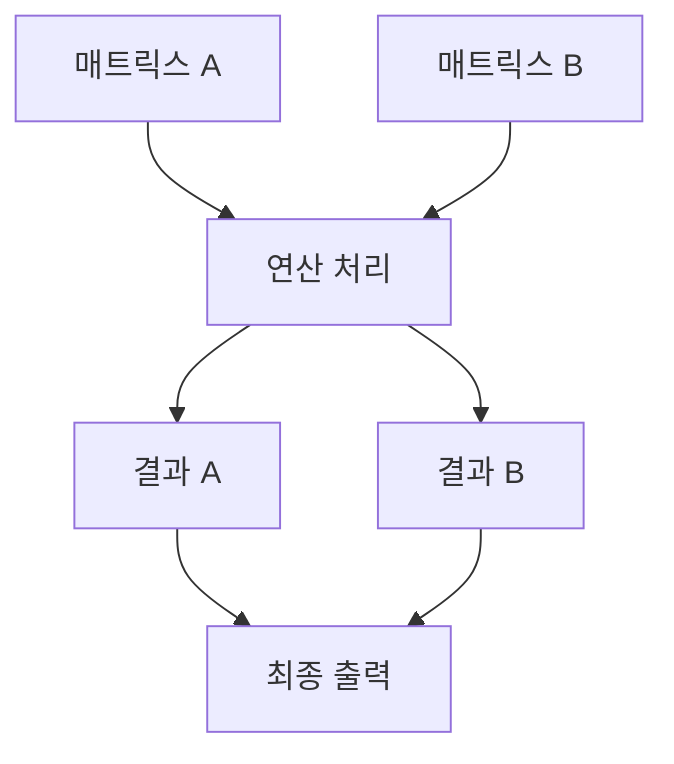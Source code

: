 flowchart TD
    Matrix1[매트릭스 A] & Matrix2[매트릭스 B] --> Compute[연산 처리]
    Compute --> Result1[결과 A] & Result2[결과 B]
    Result1 --> Output[최종 출력]
    Result2 --> Output